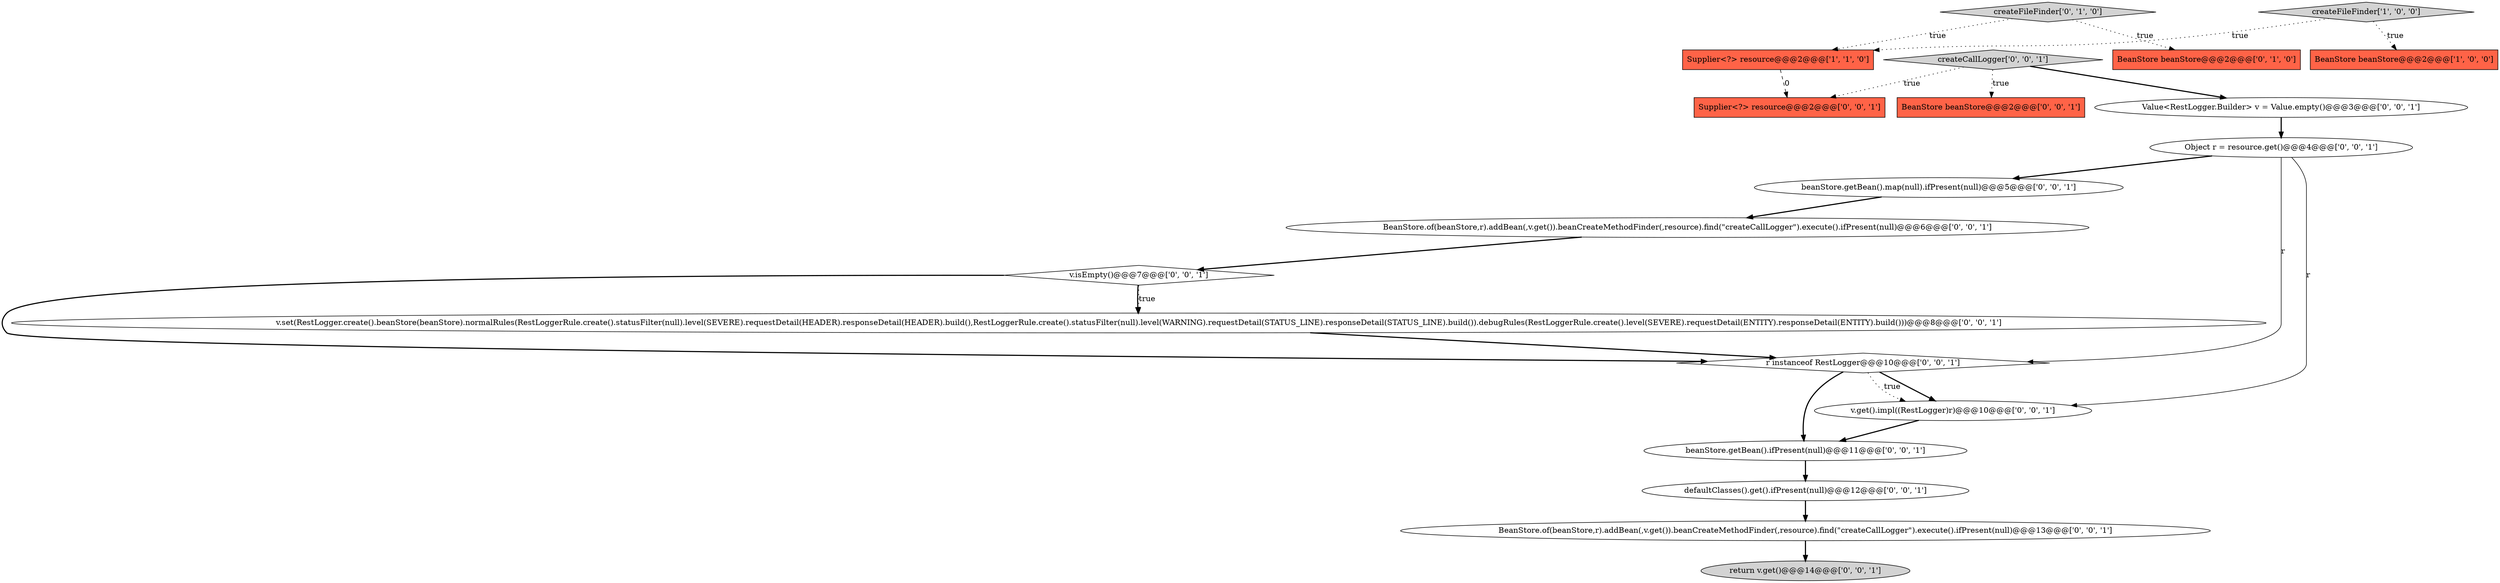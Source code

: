 digraph {
15 [style = filled, label = "v.get().impl((RestLogger)r)@@@10@@@['0', '0', '1']", fillcolor = white, shape = ellipse image = "AAA0AAABBB3BBB"];
8 [style = filled, label = "BeanStore beanStore@@@2@@@['0', '0', '1']", fillcolor = tomato, shape = box image = "AAA0AAABBB3BBB"];
4 [style = filled, label = "createFileFinder['0', '1', '0']", fillcolor = lightgray, shape = diamond image = "AAA0AAABBB2BBB"];
6 [style = filled, label = "beanStore.getBean().ifPresent(null)@@@11@@@['0', '0', '1']", fillcolor = white, shape = ellipse image = "AAA0AAABBB3BBB"];
11 [style = filled, label = "v.set(RestLogger.create().beanStore(beanStore).normalRules(RestLoggerRule.create().statusFilter(null).level(SEVERE).requestDetail(HEADER).responseDetail(HEADER).build(),RestLoggerRule.create().statusFilter(null).level(WARNING).requestDetail(STATUS_LINE).responseDetail(STATUS_LINE).build()).debugRules(RestLoggerRule.create().level(SEVERE).requestDetail(ENTITY).responseDetail(ENTITY).build()))@@@8@@@['0', '0', '1']", fillcolor = white, shape = ellipse image = "AAA0AAABBB3BBB"];
19 [style = filled, label = "r instanceof RestLogger@@@10@@@['0', '0', '1']", fillcolor = white, shape = diamond image = "AAA0AAABBB3BBB"];
1 [style = filled, label = "BeanStore beanStore@@@2@@@['1', '0', '0']", fillcolor = tomato, shape = box image = "AAA0AAABBB1BBB"];
0 [style = filled, label = "createFileFinder['1', '0', '0']", fillcolor = lightgray, shape = diamond image = "AAA0AAABBB1BBB"];
5 [style = filled, label = "BeanStore.of(beanStore,r).addBean(,v.get()).beanCreateMethodFinder(,resource).find(\"createCallLogger\").execute().ifPresent(null)@@@13@@@['0', '0', '1']", fillcolor = white, shape = ellipse image = "AAA0AAABBB3BBB"];
2 [style = filled, label = "Supplier<?> resource@@@2@@@['1', '1', '0']", fillcolor = tomato, shape = box image = "AAA0AAABBB1BBB"];
7 [style = filled, label = "createCallLogger['0', '0', '1']", fillcolor = lightgray, shape = diamond image = "AAA0AAABBB3BBB"];
12 [style = filled, label = "BeanStore.of(beanStore,r).addBean(,v.get()).beanCreateMethodFinder(,resource).find(\"createCallLogger\").execute().ifPresent(null)@@@6@@@['0', '0', '1']", fillcolor = white, shape = ellipse image = "AAA0AAABBB3BBB"];
14 [style = filled, label = "defaultClasses().get().ifPresent(null)@@@12@@@['0', '0', '1']", fillcolor = white, shape = ellipse image = "AAA0AAABBB3BBB"];
18 [style = filled, label = "Object r = resource.get()@@@4@@@['0', '0', '1']", fillcolor = white, shape = ellipse image = "AAA0AAABBB3BBB"];
16 [style = filled, label = "return v.get()@@@14@@@['0', '0', '1']", fillcolor = lightgray, shape = ellipse image = "AAA0AAABBB3BBB"];
3 [style = filled, label = "BeanStore beanStore@@@2@@@['0', '1', '0']", fillcolor = tomato, shape = box image = "AAA0AAABBB2BBB"];
9 [style = filled, label = "Value<RestLogger.Builder> v = Value.empty()@@@3@@@['0', '0', '1']", fillcolor = white, shape = ellipse image = "AAA0AAABBB3BBB"];
17 [style = filled, label = "Supplier<?> resource@@@2@@@['0', '0', '1']", fillcolor = tomato, shape = box image = "AAA0AAABBB3BBB"];
10 [style = filled, label = "beanStore.getBean().map(null).ifPresent(null)@@@5@@@['0', '0', '1']", fillcolor = white, shape = ellipse image = "AAA0AAABBB3BBB"];
13 [style = filled, label = "v.isEmpty()@@@7@@@['0', '0', '1']", fillcolor = white, shape = diamond image = "AAA0AAABBB3BBB"];
0->2 [style = dotted, label="true"];
9->18 [style = bold, label=""];
14->5 [style = bold, label=""];
0->1 [style = dotted, label="true"];
19->6 [style = bold, label=""];
4->3 [style = dotted, label="true"];
7->17 [style = dotted, label="true"];
13->19 [style = bold, label=""];
7->9 [style = bold, label=""];
2->17 [style = dashed, label="0"];
7->8 [style = dotted, label="true"];
13->11 [style = dotted, label="true"];
19->15 [style = bold, label=""];
15->6 [style = bold, label=""];
12->13 [style = bold, label=""];
10->12 [style = bold, label=""];
13->11 [style = bold, label=""];
6->14 [style = bold, label=""];
11->19 [style = bold, label=""];
18->10 [style = bold, label=""];
19->15 [style = dotted, label="true"];
18->15 [style = solid, label="r"];
18->19 [style = solid, label="r"];
5->16 [style = bold, label=""];
4->2 [style = dotted, label="true"];
}
